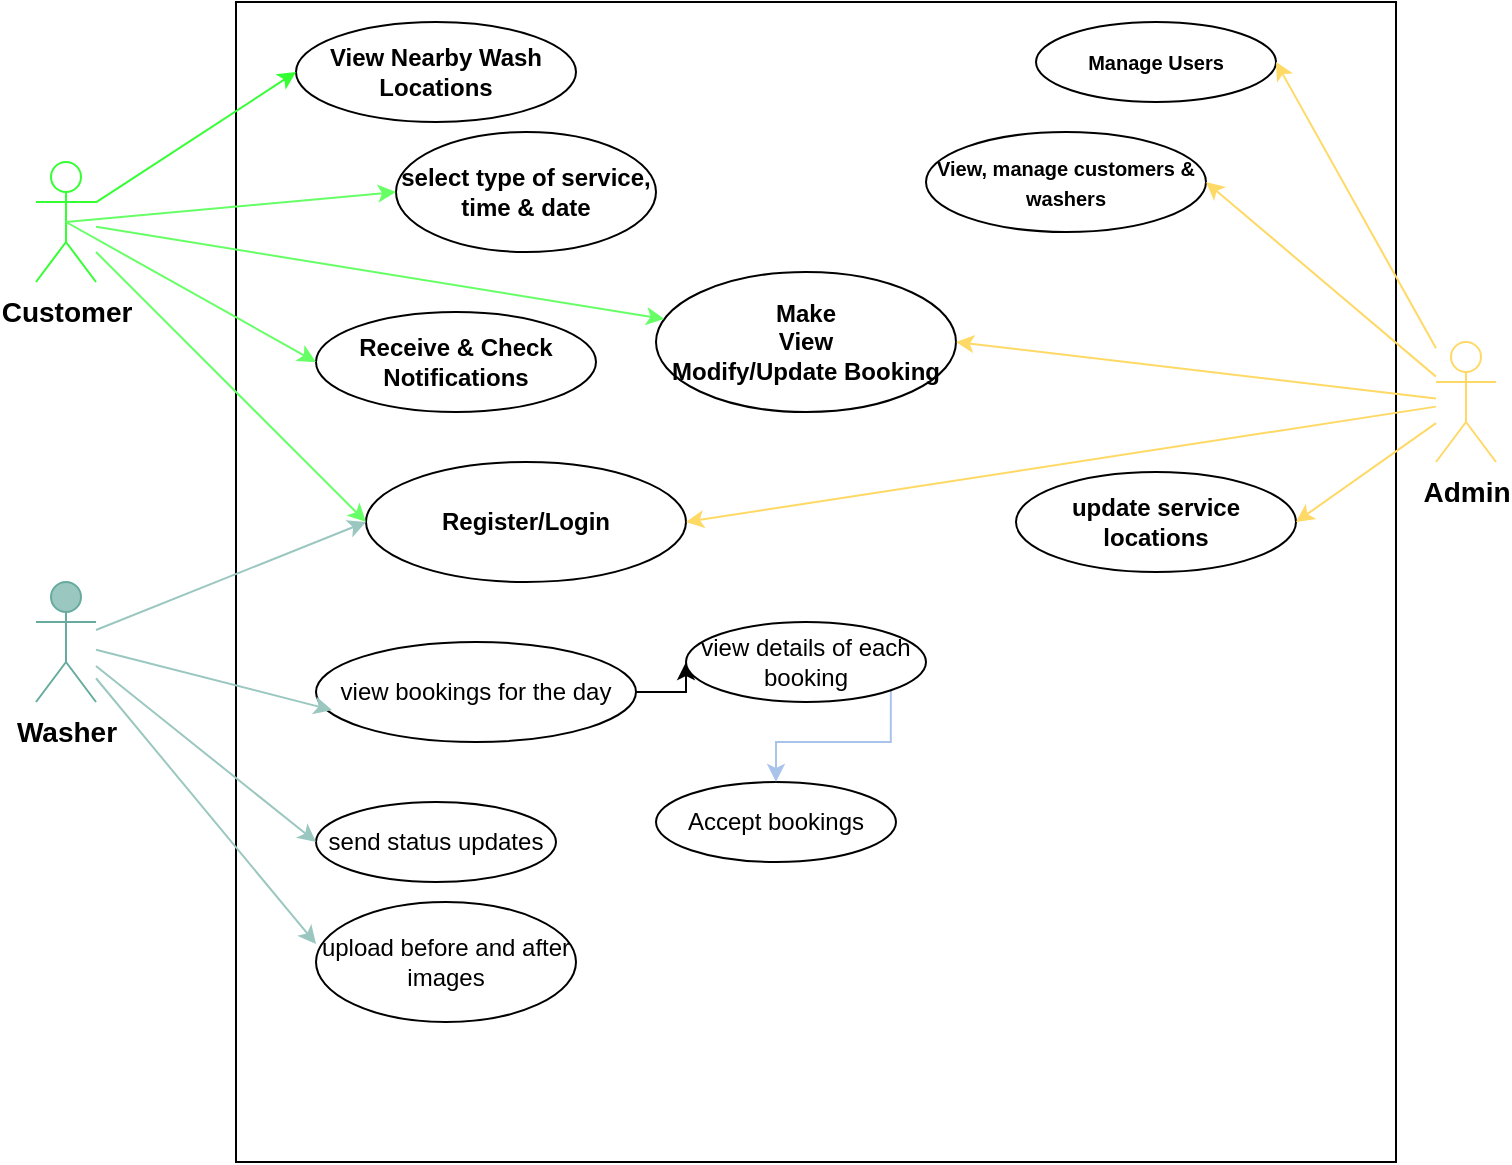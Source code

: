 <mxfile version="21.0.2" type="github">
  <diagram id="iOTVsHImJYcqJJ7Q5WOm" name="Page-1">
    <mxGraphModel dx="1332" dy="478" grid="1" gridSize="10" guides="1" tooltips="1" connect="1" arrows="1" fold="1" page="1" pageScale="1" pageWidth="850" pageHeight="1100" math="0" shadow="0">
      <root>
        <mxCell id="0" />
        <mxCell id="1" parent="0" />
        <mxCell id="4GmQlw4IMuFxA4Kg5O2g-1" value="&lt;b&gt;&lt;font style=&quot;font-size: 14px;&quot;&gt;Customer&lt;/font&gt;&lt;/b&gt;" style="shape=umlActor;verticalLabelPosition=bottom;verticalAlign=top;html=1;outlineConnect=0;strokeColor=#33FF33;" parent="1" vertex="1">
          <mxGeometry x="70" y="120" width="30" height="60" as="geometry" />
        </mxCell>
        <mxCell id="4GmQlw4IMuFxA4Kg5O2g-2" value="&lt;b&gt;&lt;font style=&quot;font-size: 14px;&quot;&gt;Washer&lt;/font&gt;&lt;/b&gt;" style="shape=umlActor;verticalLabelPosition=bottom;verticalAlign=top;html=1;outlineConnect=0;strokeColor=#67AB9F;fillColor=#9AC7BF;" parent="1" vertex="1">
          <mxGeometry x="70" y="330" width="30" height="60" as="geometry" />
        </mxCell>
        <mxCell id="4GmQlw4IMuFxA4Kg5O2g-3" value="&lt;b&gt;&lt;font style=&quot;font-size: 14px;&quot;&gt;Admin&lt;/font&gt;&lt;/b&gt;" style="shape=umlActor;verticalLabelPosition=bottom;verticalAlign=top;html=1;outlineConnect=0;strokeColor=#FFD966;" parent="1" vertex="1">
          <mxGeometry x="770" y="210" width="30" height="60" as="geometry" />
        </mxCell>
        <mxCell id="4GmQlw4IMuFxA4Kg5O2g-4" value="" style="whiteSpace=wrap;html=1;aspect=fixed;" parent="1" vertex="1">
          <mxGeometry x="170" y="40" width="580" height="580" as="geometry" />
        </mxCell>
        <mxCell id="4GmQlw4IMuFxA4Kg5O2g-7" value="&lt;b&gt;Register/Login&lt;/b&gt;" style="ellipse;whiteSpace=wrap;html=1;" parent="1" vertex="1">
          <mxGeometry x="235" y="270" width="160" height="60" as="geometry" />
        </mxCell>
        <mxCell id="4GmQlw4IMuFxA4Kg5O2g-8" value="" style="endArrow=classic;html=1;rounded=0;entryX=0;entryY=0.5;entryDx=0;entryDy=0;strokeColor=#66FF66;" parent="1" source="4GmQlw4IMuFxA4Kg5O2g-1" target="4GmQlw4IMuFxA4Kg5O2g-7" edge="1">
          <mxGeometry width="50" height="50" relative="1" as="geometry">
            <mxPoint x="120" y="180" as="sourcePoint" />
            <mxPoint x="340" y="70" as="targetPoint" />
          </mxGeometry>
        </mxCell>
        <mxCell id="4GmQlw4IMuFxA4Kg5O2g-10" value="" style="endArrow=classic;html=1;rounded=0;entryX=1;entryY=0.5;entryDx=0;entryDy=0;strokeColor=#FFD966;" parent="1" source="4GmQlw4IMuFxA4Kg5O2g-3" target="4GmQlw4IMuFxA4Kg5O2g-7" edge="1">
          <mxGeometry width="50" height="50" relative="1" as="geometry">
            <mxPoint x="490" y="110" as="sourcePoint" />
            <mxPoint x="540" y="60" as="targetPoint" />
          </mxGeometry>
        </mxCell>
        <mxCell id="4GmQlw4IMuFxA4Kg5O2g-11" value="" style="endArrow=classic;html=1;rounded=0;entryX=0;entryY=0.5;entryDx=0;entryDy=0;strokeColor=#9AC7BF;" parent="1" source="4GmQlw4IMuFxA4Kg5O2g-2" target="4GmQlw4IMuFxA4Kg5O2g-7" edge="1">
          <mxGeometry width="50" height="50" relative="1" as="geometry">
            <mxPoint x="90" y="370" as="sourcePoint" />
            <mxPoint x="170" y="120" as="targetPoint" />
          </mxGeometry>
        </mxCell>
        <mxCell id="4GmQlw4IMuFxA4Kg5O2g-12" value="&lt;b&gt;Make&lt;br&gt;View&lt;br&gt;Modify/Update Booking&lt;/b&gt;" style="ellipse;whiteSpace=wrap;html=1;" parent="1" vertex="1">
          <mxGeometry x="380" y="175" width="150" height="70" as="geometry" />
        </mxCell>
        <mxCell id="4GmQlw4IMuFxA4Kg5O2g-14" value="&lt;font style=&quot;font-size: 10px;&quot;&gt;&lt;b&gt;Manage Users&lt;/b&gt;&lt;/font&gt;" style="ellipse;whiteSpace=wrap;html=1;" parent="1" vertex="1">
          <mxGeometry x="570" y="50" width="120" height="40" as="geometry" />
        </mxCell>
        <mxCell id="4GmQlw4IMuFxA4Kg5O2g-15" value="&lt;b&gt;Receive &amp;amp; Check Notifications&lt;/b&gt;" style="ellipse;whiteSpace=wrap;html=1;" parent="1" vertex="1">
          <mxGeometry x="210" y="195" width="140" height="50" as="geometry" />
        </mxCell>
        <mxCell id="4GmQlw4IMuFxA4Kg5O2g-16" value="Accept bookings" style="ellipse;whiteSpace=wrap;html=1;" parent="1" vertex="1">
          <mxGeometry x="380" y="430" width="120" height="40" as="geometry" />
        </mxCell>
        <mxCell id="4GmQlw4IMuFxA4Kg5O2g-17" value="&lt;b&gt;View Nearby Wash Locations&lt;/b&gt;" style="ellipse;whiteSpace=wrap;html=1;" parent="1" vertex="1">
          <mxGeometry x="200" y="50" width="140" height="50" as="geometry" />
        </mxCell>
        <mxCell id="4GmQlw4IMuFxA4Kg5O2g-18" value="" style="endArrow=classic;html=1;rounded=0;strokeColor=#66FF66;" parent="1" target="4GmQlw4IMuFxA4Kg5O2g-12" edge="1" source="4GmQlw4IMuFxA4Kg5O2g-1">
          <mxGeometry width="50" height="50" relative="1" as="geometry">
            <mxPoint x="100" y="140" as="sourcePoint" />
            <mxPoint x="290" y="180" as="targetPoint" />
          </mxGeometry>
        </mxCell>
        <mxCell id="4GmQlw4IMuFxA4Kg5O2g-19" value="" style="endArrow=classic;html=1;rounded=0;entryX=1;entryY=0.5;entryDx=0;entryDy=0;strokeColor=#FFD966;" parent="1" target="4GmQlw4IMuFxA4Kg5O2g-12" edge="1" source="4GmQlw4IMuFxA4Kg5O2g-3">
          <mxGeometry width="50" height="50" relative="1" as="geometry">
            <mxPoint x="770" y="230" as="sourcePoint" />
            <mxPoint x="770" y="140" as="targetPoint" />
          </mxGeometry>
        </mxCell>
        <mxCell id="4GmQlw4IMuFxA4Kg5O2g-20" value="" style="endArrow=classic;html=1;rounded=0;entryX=0;entryY=0.5;entryDx=0;entryDy=0;strokeColor=#33FF33;" parent="1" target="4GmQlw4IMuFxA4Kg5O2g-17" edge="1" source="4GmQlw4IMuFxA4Kg5O2g-1">
          <mxGeometry width="50" height="50" relative="1" as="geometry">
            <mxPoint x="100" y="140" as="sourcePoint" />
            <mxPoint x="230" y="90" as="targetPoint" />
          </mxGeometry>
        </mxCell>
        <mxCell id="hNha6EeGuTmW_sxfGWdX-1" value="&lt;font style=&quot;font-size: 10px;&quot;&gt;&lt;b&gt;View, manage customers &amp;amp; washers&lt;/b&gt;&lt;/font&gt;" style="ellipse;whiteSpace=wrap;html=1;" vertex="1" parent="1">
          <mxGeometry x="515" y="105" width="140" height="50" as="geometry" />
        </mxCell>
        <mxCell id="hNha6EeGuTmW_sxfGWdX-2" value="&lt;font style=&quot;font-size: 12px;&quot;&gt;&lt;b style=&quot;&quot;&gt;select type of service, time &amp;amp; date&lt;/b&gt;&lt;/font&gt;" style="ellipse;whiteSpace=wrap;html=1;align=center;" vertex="1" parent="1">
          <mxGeometry x="250" y="105" width="130" height="60" as="geometry" />
        </mxCell>
        <mxCell id="hNha6EeGuTmW_sxfGWdX-9" style="edgeStyle=orthogonalEdgeStyle;rounded=0;orthogonalLoop=1;jettySize=auto;html=1;exitX=1;exitY=0.5;exitDx=0;exitDy=0;entryX=0;entryY=0.5;entryDx=0;entryDy=0;" edge="1" parent="1" source="hNha6EeGuTmW_sxfGWdX-5" target="hNha6EeGuTmW_sxfGWdX-6">
          <mxGeometry relative="1" as="geometry" />
        </mxCell>
        <mxCell id="hNha6EeGuTmW_sxfGWdX-5" value="view bookings for the day" style="ellipse;whiteSpace=wrap;html=1;" vertex="1" parent="1">
          <mxGeometry x="210" y="360" width="160" height="50" as="geometry" />
        </mxCell>
        <mxCell id="hNha6EeGuTmW_sxfGWdX-8" style="edgeStyle=orthogonalEdgeStyle;rounded=0;orthogonalLoop=1;jettySize=auto;html=1;exitX=1;exitY=1;exitDx=0;exitDy=0;strokeColor=#A9C4EB;" edge="1" parent="1" source="hNha6EeGuTmW_sxfGWdX-6" target="4GmQlw4IMuFxA4Kg5O2g-16">
          <mxGeometry relative="1" as="geometry" />
        </mxCell>
        <mxCell id="hNha6EeGuTmW_sxfGWdX-6" value="view details of each booking" style="ellipse;whiteSpace=wrap;html=1;" vertex="1" parent="1">
          <mxGeometry x="395" y="350" width="120" height="40" as="geometry" />
        </mxCell>
        <mxCell id="hNha6EeGuTmW_sxfGWdX-7" value="send status updates" style="ellipse;whiteSpace=wrap;html=1;" vertex="1" parent="1">
          <mxGeometry x="210" y="440" width="120" height="40" as="geometry" />
        </mxCell>
        <mxCell id="hNha6EeGuTmW_sxfGWdX-10" value="upload before and after images" style="ellipse;whiteSpace=wrap;html=1;" vertex="1" parent="1">
          <mxGeometry x="210" y="490" width="130" height="60" as="geometry" />
        </mxCell>
        <mxCell id="hNha6EeGuTmW_sxfGWdX-11" value="&lt;font style=&quot;font-size: 12px;&quot;&gt;&lt;b&gt;update service locations&lt;/b&gt;&lt;/font&gt;" style="ellipse;whiteSpace=wrap;html=1;" vertex="1" parent="1">
          <mxGeometry x="560" y="275" width="140" height="50" as="geometry" />
        </mxCell>
        <mxCell id="hNha6EeGuTmW_sxfGWdX-12" value="" style="endArrow=classic;html=1;rounded=0;entryX=0;entryY=0.5;entryDx=0;entryDy=0;strokeColor=#9AC7BF;" edge="1" parent="1" source="4GmQlw4IMuFxA4Kg5O2g-2" target="hNha6EeGuTmW_sxfGWdX-7">
          <mxGeometry width="50" height="50" relative="1" as="geometry">
            <mxPoint x="110" y="360" as="sourcePoint" />
            <mxPoint x="245" y="310" as="targetPoint" />
          </mxGeometry>
        </mxCell>
        <mxCell id="hNha6EeGuTmW_sxfGWdX-13" value="" style="endArrow=classic;html=1;rounded=0;entryX=0.05;entryY=0.68;entryDx=0;entryDy=0;strokeColor=#9AC7BF;entryPerimeter=0;" edge="1" parent="1" source="4GmQlw4IMuFxA4Kg5O2g-2" target="hNha6EeGuTmW_sxfGWdX-5">
          <mxGeometry width="50" height="50" relative="1" as="geometry">
            <mxPoint x="100" y="350" as="sourcePoint" />
            <mxPoint x="255" y="320" as="targetPoint" />
          </mxGeometry>
        </mxCell>
        <mxCell id="hNha6EeGuTmW_sxfGWdX-14" value="" style="endArrow=classic;html=1;rounded=0;entryX=0;entryY=0.35;entryDx=0;entryDy=0;strokeColor=#9AC7BF;entryPerimeter=0;" edge="1" parent="1" source="4GmQlw4IMuFxA4Kg5O2g-2" target="hNha6EeGuTmW_sxfGWdX-10">
          <mxGeometry width="50" height="50" relative="1" as="geometry">
            <mxPoint x="110" y="360" as="sourcePoint" />
            <mxPoint x="210" y="505" as="targetPoint" />
          </mxGeometry>
        </mxCell>
        <mxCell id="hNha6EeGuTmW_sxfGWdX-15" value="" style="endArrow=classic;html=1;rounded=0;entryX=1;entryY=0.5;entryDx=0;entryDy=0;strokeColor=#FFD966;" edge="1" parent="1" source="4GmQlw4IMuFxA4Kg5O2g-3" target="4GmQlw4IMuFxA4Kg5O2g-14">
          <mxGeometry width="50" height="50" relative="1" as="geometry">
            <mxPoint x="780" y="240" as="sourcePoint" />
            <mxPoint x="540" y="220" as="targetPoint" />
          </mxGeometry>
        </mxCell>
        <mxCell id="hNha6EeGuTmW_sxfGWdX-16" value="" style="endArrow=classic;html=1;rounded=0;entryX=1;entryY=0.5;entryDx=0;entryDy=0;strokeColor=#FFD966;" edge="1" parent="1" source="4GmQlw4IMuFxA4Kg5O2g-3" target="hNha6EeGuTmW_sxfGWdX-1">
          <mxGeometry width="50" height="50" relative="1" as="geometry">
            <mxPoint x="790" y="250" as="sourcePoint" />
            <mxPoint x="550" y="230" as="targetPoint" />
          </mxGeometry>
        </mxCell>
        <mxCell id="hNha6EeGuTmW_sxfGWdX-17" value="" style="endArrow=classic;html=1;rounded=0;entryX=1;entryY=0.5;entryDx=0;entryDy=0;strokeColor=#FFD966;" edge="1" parent="1" source="4GmQlw4IMuFxA4Kg5O2g-3" target="hNha6EeGuTmW_sxfGWdX-11">
          <mxGeometry width="50" height="50" relative="1" as="geometry">
            <mxPoint x="800" y="260" as="sourcePoint" />
            <mxPoint x="560" y="240" as="targetPoint" />
          </mxGeometry>
        </mxCell>
        <mxCell id="hNha6EeGuTmW_sxfGWdX-18" value="" style="endArrow=classic;html=1;rounded=0;exitX=0.5;exitY=0.5;exitDx=0;exitDy=0;exitPerimeter=0;entryX=0;entryY=0.5;entryDx=0;entryDy=0;strokeColor=#66FF66;" edge="1" parent="1" source="4GmQlw4IMuFxA4Kg5O2g-1" target="4GmQlw4IMuFxA4Kg5O2g-15">
          <mxGeometry width="50" height="50" relative="1" as="geometry">
            <mxPoint x="110" y="150" as="sourcePoint" />
            <mxPoint x="245" y="310" as="targetPoint" />
          </mxGeometry>
        </mxCell>
        <mxCell id="hNha6EeGuTmW_sxfGWdX-19" value="" style="endArrow=classic;html=1;rounded=0;strokeColor=#66FF66;entryX=0;entryY=0.5;entryDx=0;entryDy=0;exitX=0.5;exitY=0.5;exitDx=0;exitDy=0;exitPerimeter=0;" edge="1" parent="1" source="4GmQlw4IMuFxA4Kg5O2g-1" target="hNha6EeGuTmW_sxfGWdX-2">
          <mxGeometry width="50" height="50" relative="1" as="geometry">
            <mxPoint x="110" y="162" as="sourcePoint" />
            <mxPoint x="394" y="209" as="targetPoint" />
          </mxGeometry>
        </mxCell>
      </root>
    </mxGraphModel>
  </diagram>
</mxfile>
